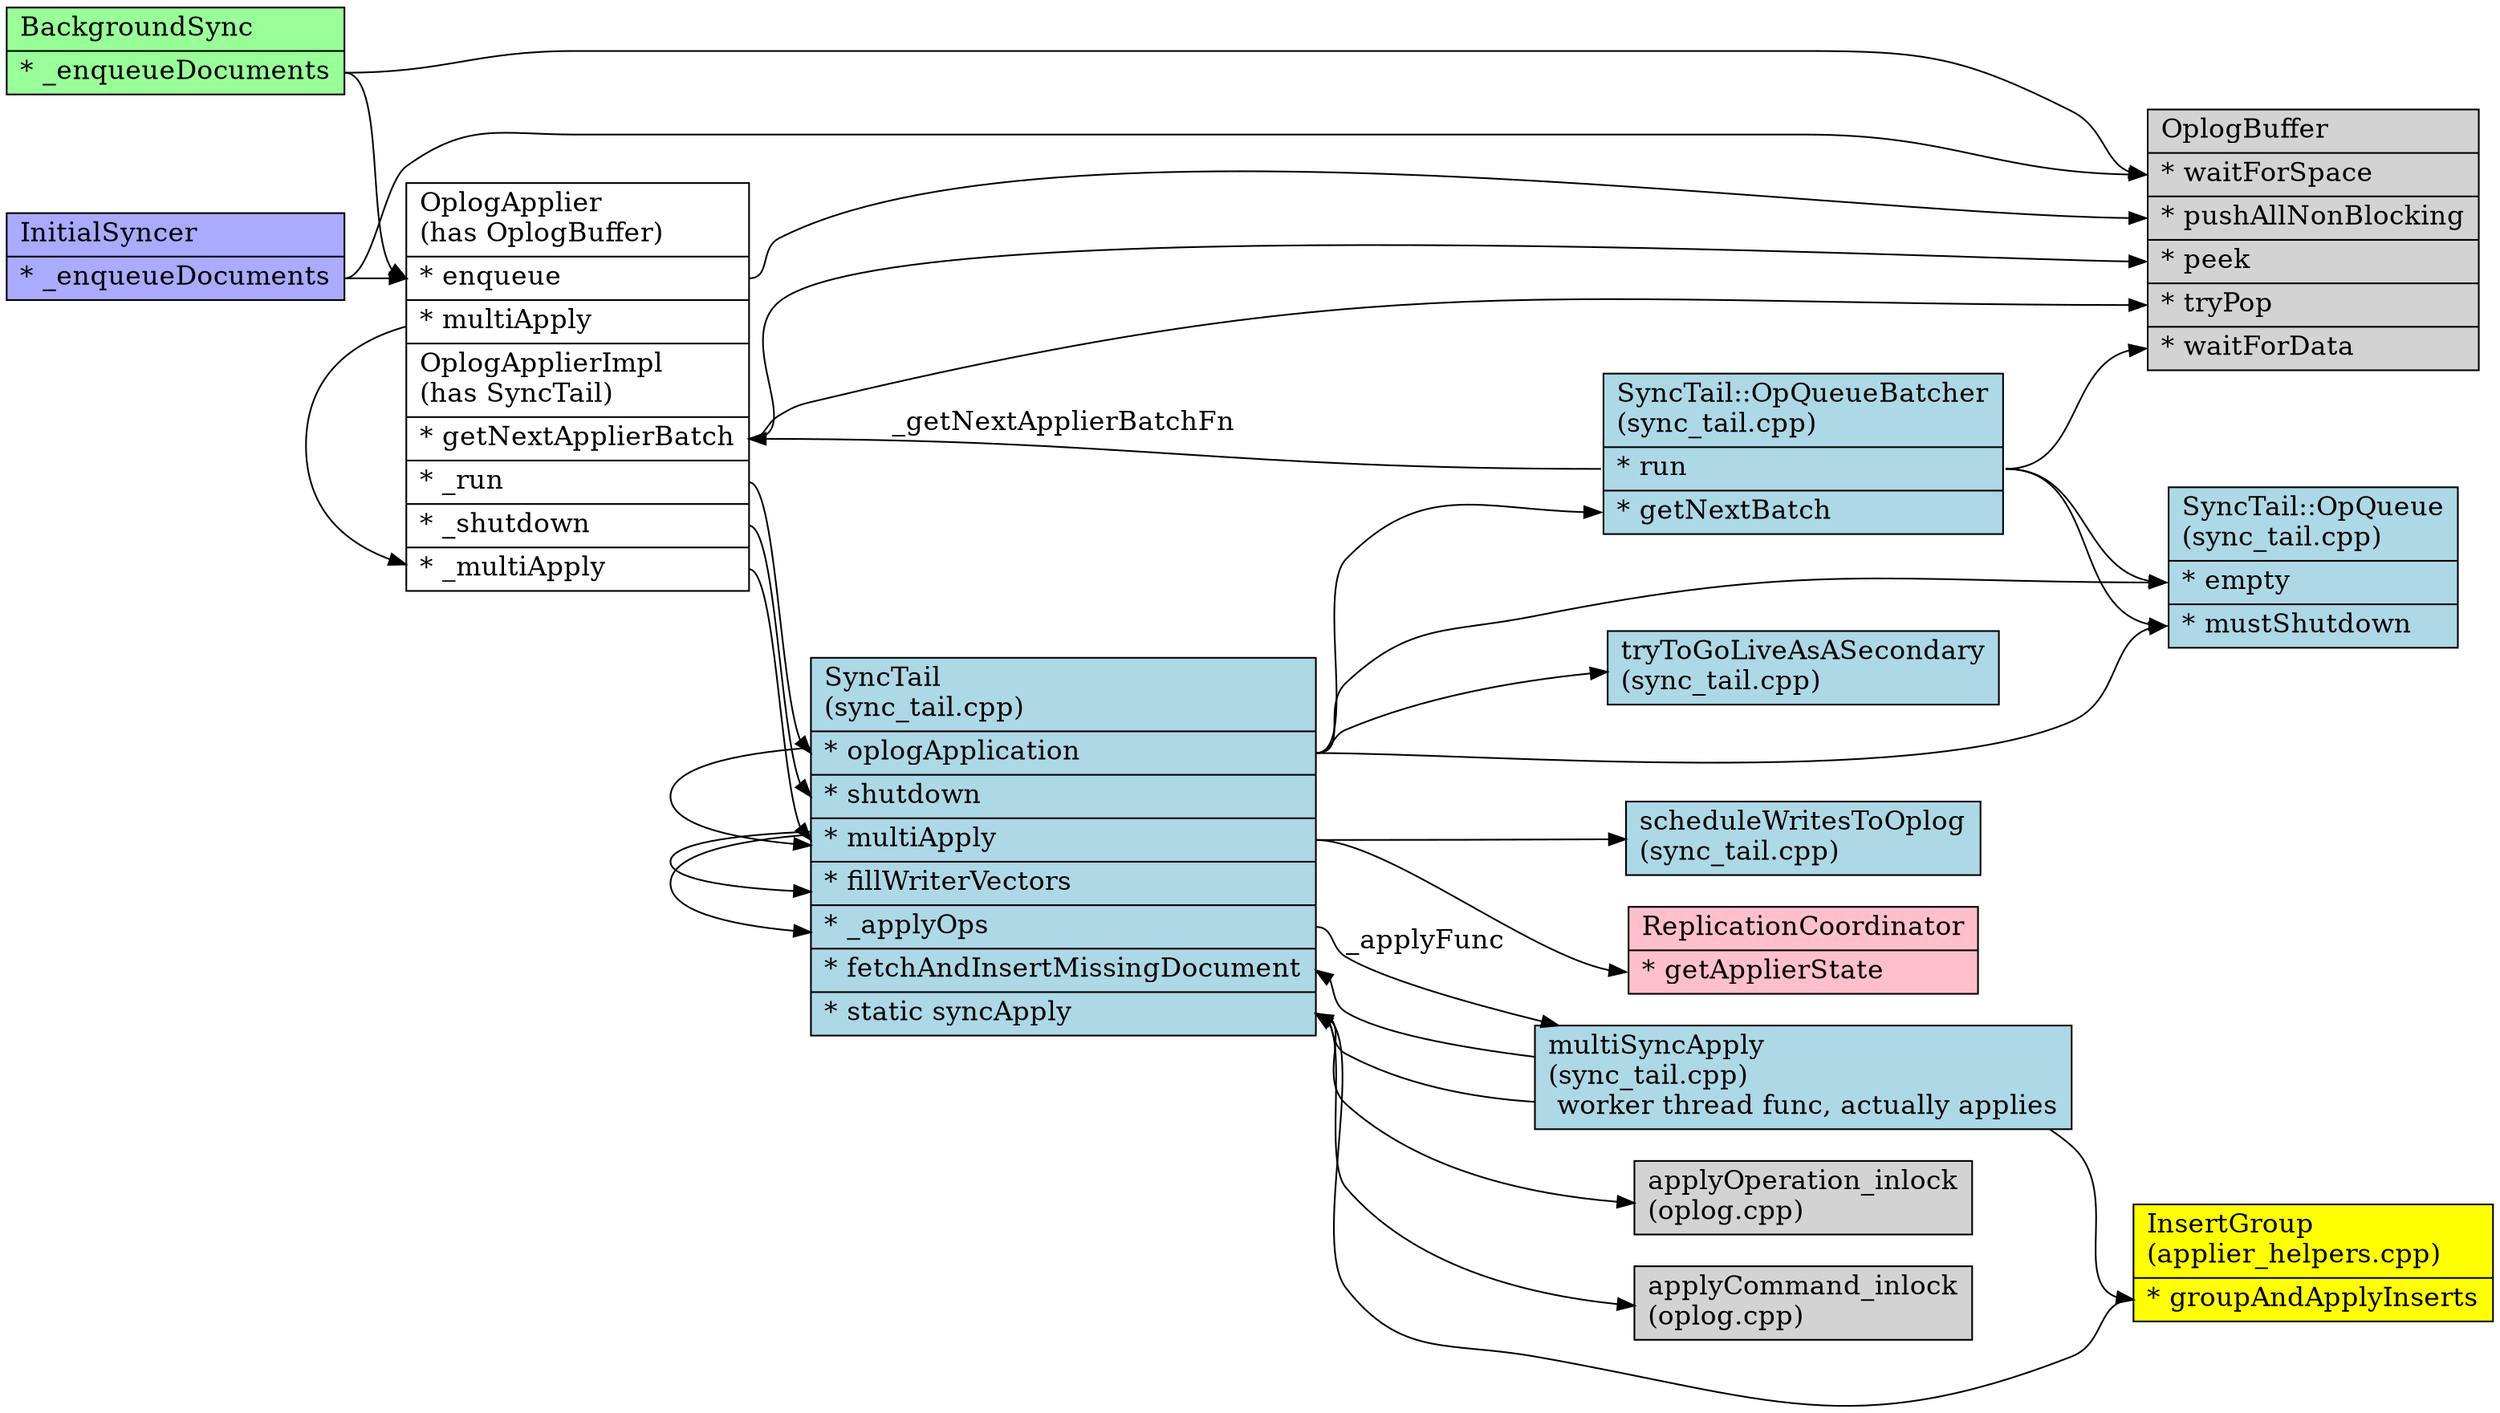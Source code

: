 /*

Currently oplog application is split between OplogApplier, SyncTail, applyOps,
transaction_oplog_application.cpp, and oplog.cpp. The OplogApplier is the direction we want to be
moving towards but it wasn't fully completed. We likely will not want to merge everything together,
but we will save ourselves a lot of time in the future if we finish the OplogApplier and make oplog
application code much more straightforward.

*/

digraph g {
graph [
rankdir = "LR";
];
node [
fontsize = "16";
labeljust = "left";
shape = "record";
style = "filled";
];
edge [
fontsize = "16";
];

/*
 * oplog_applier.cpp
 *
 */

"OplogApplier" [
fillcolor = white;
label = "OplogApplier \l(has OplogBuffer)\l|<enqueue> * enqueue\l|<multiApply> * multiApply\l|OplogApplierImpl\l(has SyncTail)\l|<getNextApplierBatch> * getNextApplierBatch\l|<_run> * _run\l|<_shutdown> * _shutdown\l|<_multiApply> * _multiApply\l"
];

OplogApplier:enqueue -> OplogBuffer:pushAllNonBlocking;
OplogApplier:_run -> SyncTail:oplogApplication;
OplogApplier:_shutdown -> SyncTail:shutdown;
OplogApplier:multiApply -> OplogApplier:_multiApply;
OplogApplier:_multiApply -> SyncTail:multiApply;

OplogApplier:getNextApplierBatch -> OplogBuffer:peek [weight=2];
OplogApplier:getNextApplierBatch -> OplogBuffer:tryPop;
"OplogBuffer" [
label = "OplogBuffer\l|<waitForSpace> * waitForSpace\l|<pushAllNonBlocking> * pushAllNonBlocking\l|<peek> * peek\l|<tryPop> * tryPop\l|<waitForData> * waitForData\l"
];

/*
 * replication_coordinator_impl.cpp
 */

"ReplicationCoordinator" [
fillcolor = "pink";
label = "ReplicationCoordinator\l|<getApplierState> * getApplierState\l";
];

/*
 * synctail_.cpp
 *
 */

"tryToGoLiveAsASecondary" [
fillcolor = "lightblue";
label = "tryToGoLiveAsASecondary\l(sync_tail.cpp)\l";
];

"OpQueue" [
fillcolor = "lightblue";
label = "SyncTail::OpQueue\l(sync_tail.cpp)\l|<empty> * empty\l|<mustShutdown> * mustShutdown\l"
];

// Has _getNextApplierBatchFn - this is OplogApplier::getNextApplierBatch in oplog_applier.cpp
"OpQueueBatcher" [
fillcolor = "lightblue";
label = "SyncTail::OpQueueBatcher\l(sync_tail.cpp)\l|<run> * run\l|<getNextBatch> * getNextBatch\l"
];

OpQueueBatcher:run -> OpQueue:empty;
OpQueueBatcher:run -> OpQueue:mustShutdown;

"SyncTail" [
fillcolor = "lightblue";
label = "SyncTail\l(sync_tail.cpp)\l|<oplogApplication> * oplogApplication\l| <shutdown> * shutdown\l|<multiApply> * multiApply\l|<fillWriterVectors> * fillWriterVectors\l|<_applyOps> * _applyOps\l|<fetchAndInsertMissingDocument> * fetchAndInsertMissingDocument\l|<syncApply> * static syncApply\l";
];

SyncTail:oplogApplication -> OpQueueBatcher:getNextBatch;
SyncTail:oplogApplication -> OpQueue:empty;
SyncTail:oplogApplication -> OpQueue:mustShutdown;
SyncTail:oplogApplication -> SyncTail:multiApply;
SyncTail:oplogApplication -> tryToGoLiveAsASecondary;
SyncTail:multiApply -> scheduleWritesToOplog;
SyncTail:multiApply -> SyncTail:_applyOps;
SyncTail:multiApply -> SyncTail:fillWriterVectors;
SyncTail:multiApply -> ReplicationCoordinator:getApplierState;
SyncTail:_applyOps -> multiSyncApply [label=_applyFunc];
SyncTail:syncApply -> applyOperation_inlock;
SyncTail:syncApply -> applyCommand_inlock;

OpQueueBatcher:run -> OplogApplier:getNextApplierBatch [label = _getNextApplierBatchFn];
OpQueueBatcher:run -> OplogBuffer:waitForData;

"multiSyncApply" [
fillcolor = "lightblue";
label = "multiSyncApply\l(sync_tail.cpp)\l  worker thread func, actually applies\l";
];

multiSyncApply -> SyncTail:fetchAndInsertMissingDocument;
multiSyncApply -> SyncTail:syncApply;
multiSyncApply -> InsertGroup:groupAndApplyInserts;

"scheduleWritesToOplog" [
fillcolor = "lightblue";
label = "scheduleWritesToOplog\l(sync_tail.cpp)\l";
];

/*
 * applier_helpers.cpp
 */

"InsertGroup" [
fillcolor = "yellow";
label = "InsertGroup\l(applier_helpers.cpp)\l|<groupAndApplyInserts> * groupAndApplyInserts\l";
];

InsertGroup:groupAndApplyInserts -> SyncTail:syncApply;

/*
 * oplog.cpp
 *
 */

"applyOperation_inlock" [
fillcolor = "lightgray";
label = "applyOperation_inlock\l(oplog.cpp)\l";
];

"applyCommand_inlock" [
fillcolor = "lightgray";
label = "applyCommand_inlock\l(oplog.cpp)\l";
];

/*
 * bgsync.cpp
 *
 */

"BackgroundSync" [
fillcolor = "#99FF99";
label = "BackgroundSync\l|<_enqueueDocuments> * _enqueueDocuments";
]

BackgroundSync:_enqueueDocuments -> OplogBuffer:waitForSpace;
BackgroundSync:_enqueueDocuments -> OplogApplier:enqueue;

"InitialSyncer" [
fillcolor = "#AAAAFF";
label = "InitialSyncer\l|<_enqueueDocuments> * _enqueueDocuments";
]

InitialSyncer:_enqueueDocuments -> OplogBuffer:waitForSpace;
InitialSyncer:_enqueueDocuments -> OplogApplier:enqueue [weight=2];

}

